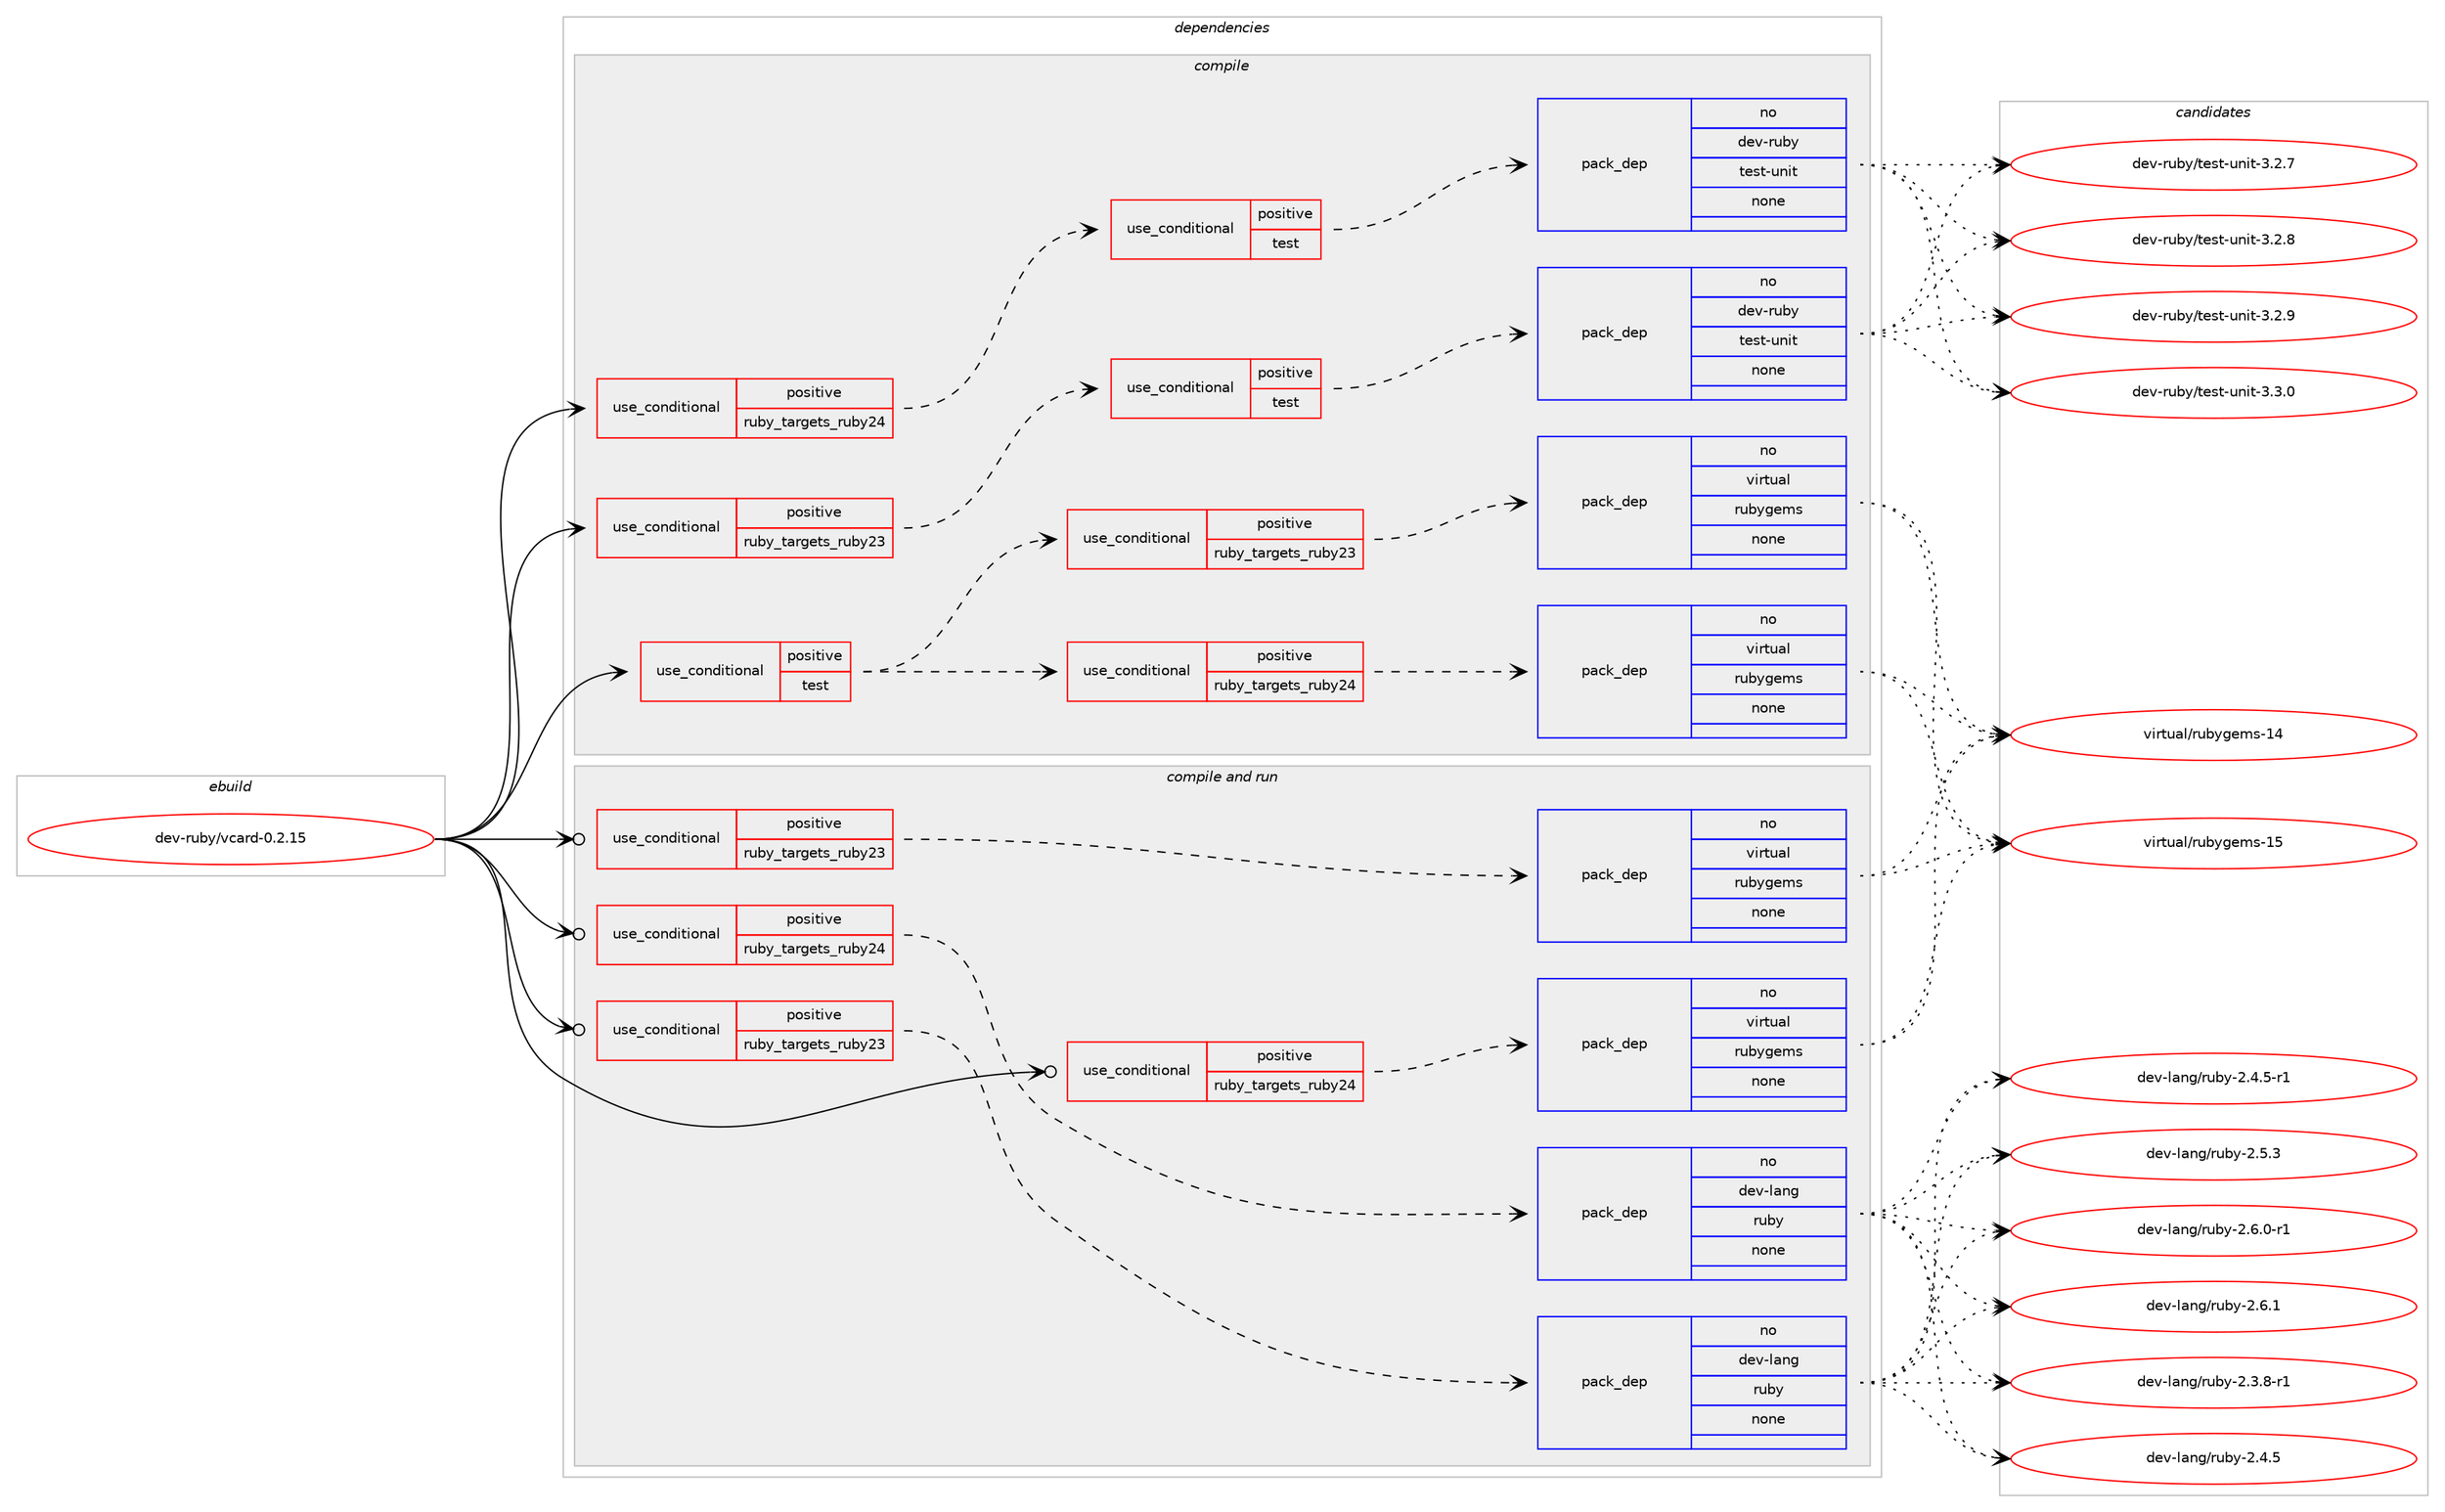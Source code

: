 digraph prolog {

# *************
# Graph options
# *************

newrank=true;
concentrate=true;
compound=true;
graph [rankdir=LR,fontname=Helvetica,fontsize=10,ranksep=1.5];#, ranksep=2.5, nodesep=0.2];
edge  [arrowhead=vee];
node  [fontname=Helvetica,fontsize=10];

# **********
# The ebuild
# **********

subgraph cluster_leftcol {
color=gray;
rank=same;
label=<<i>ebuild</i>>;
id [label="dev-ruby/vcard-0.2.15", color=red, width=4, href="../dev-ruby/vcard-0.2.15.svg"];
}

# ****************
# The dependencies
# ****************

subgraph cluster_midcol {
color=gray;
label=<<i>dependencies</i>>;
subgraph cluster_compile {
fillcolor="#eeeeee";
style=filled;
label=<<i>compile</i>>;
subgraph cond421808 {
dependency1536322 [label=<<TABLE BORDER="0" CELLBORDER="1" CELLSPACING="0" CELLPADDING="4"><TR><TD ROWSPAN="3" CELLPADDING="10">use_conditional</TD></TR><TR><TD>positive</TD></TR><TR><TD>ruby_targets_ruby23</TD></TR></TABLE>>, shape=none, color=red];
subgraph cond421809 {
dependency1536323 [label=<<TABLE BORDER="0" CELLBORDER="1" CELLSPACING="0" CELLPADDING="4"><TR><TD ROWSPAN="3" CELLPADDING="10">use_conditional</TD></TR><TR><TD>positive</TD></TR><TR><TD>test</TD></TR></TABLE>>, shape=none, color=red];
subgraph pack1090998 {
dependency1536324 [label=<<TABLE BORDER="0" CELLBORDER="1" CELLSPACING="0" CELLPADDING="4" WIDTH="220"><TR><TD ROWSPAN="6" CELLPADDING="30">pack_dep</TD></TR><TR><TD WIDTH="110">no</TD></TR><TR><TD>dev-ruby</TD></TR><TR><TD>test-unit</TD></TR><TR><TD>none</TD></TR><TR><TD></TD></TR></TABLE>>, shape=none, color=blue];
}
dependency1536323:e -> dependency1536324:w [weight=20,style="dashed",arrowhead="vee"];
}
dependency1536322:e -> dependency1536323:w [weight=20,style="dashed",arrowhead="vee"];
}
id:e -> dependency1536322:w [weight=20,style="solid",arrowhead="vee"];
subgraph cond421810 {
dependency1536325 [label=<<TABLE BORDER="0" CELLBORDER="1" CELLSPACING="0" CELLPADDING="4"><TR><TD ROWSPAN="3" CELLPADDING="10">use_conditional</TD></TR><TR><TD>positive</TD></TR><TR><TD>ruby_targets_ruby24</TD></TR></TABLE>>, shape=none, color=red];
subgraph cond421811 {
dependency1536326 [label=<<TABLE BORDER="0" CELLBORDER="1" CELLSPACING="0" CELLPADDING="4"><TR><TD ROWSPAN="3" CELLPADDING="10">use_conditional</TD></TR><TR><TD>positive</TD></TR><TR><TD>test</TD></TR></TABLE>>, shape=none, color=red];
subgraph pack1090999 {
dependency1536327 [label=<<TABLE BORDER="0" CELLBORDER="1" CELLSPACING="0" CELLPADDING="4" WIDTH="220"><TR><TD ROWSPAN="6" CELLPADDING="30">pack_dep</TD></TR><TR><TD WIDTH="110">no</TD></TR><TR><TD>dev-ruby</TD></TR><TR><TD>test-unit</TD></TR><TR><TD>none</TD></TR><TR><TD></TD></TR></TABLE>>, shape=none, color=blue];
}
dependency1536326:e -> dependency1536327:w [weight=20,style="dashed",arrowhead="vee"];
}
dependency1536325:e -> dependency1536326:w [weight=20,style="dashed",arrowhead="vee"];
}
id:e -> dependency1536325:w [weight=20,style="solid",arrowhead="vee"];
subgraph cond421812 {
dependency1536328 [label=<<TABLE BORDER="0" CELLBORDER="1" CELLSPACING="0" CELLPADDING="4"><TR><TD ROWSPAN="3" CELLPADDING="10">use_conditional</TD></TR><TR><TD>positive</TD></TR><TR><TD>test</TD></TR></TABLE>>, shape=none, color=red];
subgraph cond421813 {
dependency1536329 [label=<<TABLE BORDER="0" CELLBORDER="1" CELLSPACING="0" CELLPADDING="4"><TR><TD ROWSPAN="3" CELLPADDING="10">use_conditional</TD></TR><TR><TD>positive</TD></TR><TR><TD>ruby_targets_ruby23</TD></TR></TABLE>>, shape=none, color=red];
subgraph pack1091000 {
dependency1536330 [label=<<TABLE BORDER="0" CELLBORDER="1" CELLSPACING="0" CELLPADDING="4" WIDTH="220"><TR><TD ROWSPAN="6" CELLPADDING="30">pack_dep</TD></TR><TR><TD WIDTH="110">no</TD></TR><TR><TD>virtual</TD></TR><TR><TD>rubygems</TD></TR><TR><TD>none</TD></TR><TR><TD></TD></TR></TABLE>>, shape=none, color=blue];
}
dependency1536329:e -> dependency1536330:w [weight=20,style="dashed",arrowhead="vee"];
}
dependency1536328:e -> dependency1536329:w [weight=20,style="dashed",arrowhead="vee"];
subgraph cond421814 {
dependency1536331 [label=<<TABLE BORDER="0" CELLBORDER="1" CELLSPACING="0" CELLPADDING="4"><TR><TD ROWSPAN="3" CELLPADDING="10">use_conditional</TD></TR><TR><TD>positive</TD></TR><TR><TD>ruby_targets_ruby24</TD></TR></TABLE>>, shape=none, color=red];
subgraph pack1091001 {
dependency1536332 [label=<<TABLE BORDER="0" CELLBORDER="1" CELLSPACING="0" CELLPADDING="4" WIDTH="220"><TR><TD ROWSPAN="6" CELLPADDING="30">pack_dep</TD></TR><TR><TD WIDTH="110">no</TD></TR><TR><TD>virtual</TD></TR><TR><TD>rubygems</TD></TR><TR><TD>none</TD></TR><TR><TD></TD></TR></TABLE>>, shape=none, color=blue];
}
dependency1536331:e -> dependency1536332:w [weight=20,style="dashed",arrowhead="vee"];
}
dependency1536328:e -> dependency1536331:w [weight=20,style="dashed",arrowhead="vee"];
}
id:e -> dependency1536328:w [weight=20,style="solid",arrowhead="vee"];
}
subgraph cluster_compileandrun {
fillcolor="#eeeeee";
style=filled;
label=<<i>compile and run</i>>;
subgraph cond421815 {
dependency1536333 [label=<<TABLE BORDER="0" CELLBORDER="1" CELLSPACING="0" CELLPADDING="4"><TR><TD ROWSPAN="3" CELLPADDING="10">use_conditional</TD></TR><TR><TD>positive</TD></TR><TR><TD>ruby_targets_ruby23</TD></TR></TABLE>>, shape=none, color=red];
subgraph pack1091002 {
dependency1536334 [label=<<TABLE BORDER="0" CELLBORDER="1" CELLSPACING="0" CELLPADDING="4" WIDTH="220"><TR><TD ROWSPAN="6" CELLPADDING="30">pack_dep</TD></TR><TR><TD WIDTH="110">no</TD></TR><TR><TD>dev-lang</TD></TR><TR><TD>ruby</TD></TR><TR><TD>none</TD></TR><TR><TD></TD></TR></TABLE>>, shape=none, color=blue];
}
dependency1536333:e -> dependency1536334:w [weight=20,style="dashed",arrowhead="vee"];
}
id:e -> dependency1536333:w [weight=20,style="solid",arrowhead="odotvee"];
subgraph cond421816 {
dependency1536335 [label=<<TABLE BORDER="0" CELLBORDER="1" CELLSPACING="0" CELLPADDING="4"><TR><TD ROWSPAN="3" CELLPADDING="10">use_conditional</TD></TR><TR><TD>positive</TD></TR><TR><TD>ruby_targets_ruby23</TD></TR></TABLE>>, shape=none, color=red];
subgraph pack1091003 {
dependency1536336 [label=<<TABLE BORDER="0" CELLBORDER="1" CELLSPACING="0" CELLPADDING="4" WIDTH="220"><TR><TD ROWSPAN="6" CELLPADDING="30">pack_dep</TD></TR><TR><TD WIDTH="110">no</TD></TR><TR><TD>virtual</TD></TR><TR><TD>rubygems</TD></TR><TR><TD>none</TD></TR><TR><TD></TD></TR></TABLE>>, shape=none, color=blue];
}
dependency1536335:e -> dependency1536336:w [weight=20,style="dashed",arrowhead="vee"];
}
id:e -> dependency1536335:w [weight=20,style="solid",arrowhead="odotvee"];
subgraph cond421817 {
dependency1536337 [label=<<TABLE BORDER="0" CELLBORDER="1" CELLSPACING="0" CELLPADDING="4"><TR><TD ROWSPAN="3" CELLPADDING="10">use_conditional</TD></TR><TR><TD>positive</TD></TR><TR><TD>ruby_targets_ruby24</TD></TR></TABLE>>, shape=none, color=red];
subgraph pack1091004 {
dependency1536338 [label=<<TABLE BORDER="0" CELLBORDER="1" CELLSPACING="0" CELLPADDING="4" WIDTH="220"><TR><TD ROWSPAN="6" CELLPADDING="30">pack_dep</TD></TR><TR><TD WIDTH="110">no</TD></TR><TR><TD>dev-lang</TD></TR><TR><TD>ruby</TD></TR><TR><TD>none</TD></TR><TR><TD></TD></TR></TABLE>>, shape=none, color=blue];
}
dependency1536337:e -> dependency1536338:w [weight=20,style="dashed",arrowhead="vee"];
}
id:e -> dependency1536337:w [weight=20,style="solid",arrowhead="odotvee"];
subgraph cond421818 {
dependency1536339 [label=<<TABLE BORDER="0" CELLBORDER="1" CELLSPACING="0" CELLPADDING="4"><TR><TD ROWSPAN="3" CELLPADDING="10">use_conditional</TD></TR><TR><TD>positive</TD></TR><TR><TD>ruby_targets_ruby24</TD></TR></TABLE>>, shape=none, color=red];
subgraph pack1091005 {
dependency1536340 [label=<<TABLE BORDER="0" CELLBORDER="1" CELLSPACING="0" CELLPADDING="4" WIDTH="220"><TR><TD ROWSPAN="6" CELLPADDING="30">pack_dep</TD></TR><TR><TD WIDTH="110">no</TD></TR><TR><TD>virtual</TD></TR><TR><TD>rubygems</TD></TR><TR><TD>none</TD></TR><TR><TD></TD></TR></TABLE>>, shape=none, color=blue];
}
dependency1536339:e -> dependency1536340:w [weight=20,style="dashed",arrowhead="vee"];
}
id:e -> dependency1536339:w [weight=20,style="solid",arrowhead="odotvee"];
}
subgraph cluster_run {
fillcolor="#eeeeee";
style=filled;
label=<<i>run</i>>;
}
}

# **************
# The candidates
# **************

subgraph cluster_choices {
rank=same;
color=gray;
label=<<i>candidates</i>>;

subgraph choice1090998 {
color=black;
nodesep=1;
choice10010111845114117981214711610111511645117110105116455146504655 [label="dev-ruby/test-unit-3.2.7", color=red, width=4,href="../dev-ruby/test-unit-3.2.7.svg"];
choice10010111845114117981214711610111511645117110105116455146504656 [label="dev-ruby/test-unit-3.2.8", color=red, width=4,href="../dev-ruby/test-unit-3.2.8.svg"];
choice10010111845114117981214711610111511645117110105116455146504657 [label="dev-ruby/test-unit-3.2.9", color=red, width=4,href="../dev-ruby/test-unit-3.2.9.svg"];
choice10010111845114117981214711610111511645117110105116455146514648 [label="dev-ruby/test-unit-3.3.0", color=red, width=4,href="../dev-ruby/test-unit-3.3.0.svg"];
dependency1536324:e -> choice10010111845114117981214711610111511645117110105116455146504655:w [style=dotted,weight="100"];
dependency1536324:e -> choice10010111845114117981214711610111511645117110105116455146504656:w [style=dotted,weight="100"];
dependency1536324:e -> choice10010111845114117981214711610111511645117110105116455146504657:w [style=dotted,weight="100"];
dependency1536324:e -> choice10010111845114117981214711610111511645117110105116455146514648:w [style=dotted,weight="100"];
}
subgraph choice1090999 {
color=black;
nodesep=1;
choice10010111845114117981214711610111511645117110105116455146504655 [label="dev-ruby/test-unit-3.2.7", color=red, width=4,href="../dev-ruby/test-unit-3.2.7.svg"];
choice10010111845114117981214711610111511645117110105116455146504656 [label="dev-ruby/test-unit-3.2.8", color=red, width=4,href="../dev-ruby/test-unit-3.2.8.svg"];
choice10010111845114117981214711610111511645117110105116455146504657 [label="dev-ruby/test-unit-3.2.9", color=red, width=4,href="../dev-ruby/test-unit-3.2.9.svg"];
choice10010111845114117981214711610111511645117110105116455146514648 [label="dev-ruby/test-unit-3.3.0", color=red, width=4,href="../dev-ruby/test-unit-3.3.0.svg"];
dependency1536327:e -> choice10010111845114117981214711610111511645117110105116455146504655:w [style=dotted,weight="100"];
dependency1536327:e -> choice10010111845114117981214711610111511645117110105116455146504656:w [style=dotted,weight="100"];
dependency1536327:e -> choice10010111845114117981214711610111511645117110105116455146504657:w [style=dotted,weight="100"];
dependency1536327:e -> choice10010111845114117981214711610111511645117110105116455146514648:w [style=dotted,weight="100"];
}
subgraph choice1091000 {
color=black;
nodesep=1;
choice118105114116117971084711411798121103101109115454952 [label="virtual/rubygems-14", color=red, width=4,href="../virtual/rubygems-14.svg"];
choice118105114116117971084711411798121103101109115454953 [label="virtual/rubygems-15", color=red, width=4,href="../virtual/rubygems-15.svg"];
dependency1536330:e -> choice118105114116117971084711411798121103101109115454952:w [style=dotted,weight="100"];
dependency1536330:e -> choice118105114116117971084711411798121103101109115454953:w [style=dotted,weight="100"];
}
subgraph choice1091001 {
color=black;
nodesep=1;
choice118105114116117971084711411798121103101109115454952 [label="virtual/rubygems-14", color=red, width=4,href="../virtual/rubygems-14.svg"];
choice118105114116117971084711411798121103101109115454953 [label="virtual/rubygems-15", color=red, width=4,href="../virtual/rubygems-15.svg"];
dependency1536332:e -> choice118105114116117971084711411798121103101109115454952:w [style=dotted,weight="100"];
dependency1536332:e -> choice118105114116117971084711411798121103101109115454953:w [style=dotted,weight="100"];
}
subgraph choice1091002 {
color=black;
nodesep=1;
choice100101118451089711010347114117981214550465146564511449 [label="dev-lang/ruby-2.3.8-r1", color=red, width=4,href="../dev-lang/ruby-2.3.8-r1.svg"];
choice10010111845108971101034711411798121455046524653 [label="dev-lang/ruby-2.4.5", color=red, width=4,href="../dev-lang/ruby-2.4.5.svg"];
choice100101118451089711010347114117981214550465246534511449 [label="dev-lang/ruby-2.4.5-r1", color=red, width=4,href="../dev-lang/ruby-2.4.5-r1.svg"];
choice10010111845108971101034711411798121455046534651 [label="dev-lang/ruby-2.5.3", color=red, width=4,href="../dev-lang/ruby-2.5.3.svg"];
choice100101118451089711010347114117981214550465446484511449 [label="dev-lang/ruby-2.6.0-r1", color=red, width=4,href="../dev-lang/ruby-2.6.0-r1.svg"];
choice10010111845108971101034711411798121455046544649 [label="dev-lang/ruby-2.6.1", color=red, width=4,href="../dev-lang/ruby-2.6.1.svg"];
dependency1536334:e -> choice100101118451089711010347114117981214550465146564511449:w [style=dotted,weight="100"];
dependency1536334:e -> choice10010111845108971101034711411798121455046524653:w [style=dotted,weight="100"];
dependency1536334:e -> choice100101118451089711010347114117981214550465246534511449:w [style=dotted,weight="100"];
dependency1536334:e -> choice10010111845108971101034711411798121455046534651:w [style=dotted,weight="100"];
dependency1536334:e -> choice100101118451089711010347114117981214550465446484511449:w [style=dotted,weight="100"];
dependency1536334:e -> choice10010111845108971101034711411798121455046544649:w [style=dotted,weight="100"];
}
subgraph choice1091003 {
color=black;
nodesep=1;
choice118105114116117971084711411798121103101109115454952 [label="virtual/rubygems-14", color=red, width=4,href="../virtual/rubygems-14.svg"];
choice118105114116117971084711411798121103101109115454953 [label="virtual/rubygems-15", color=red, width=4,href="../virtual/rubygems-15.svg"];
dependency1536336:e -> choice118105114116117971084711411798121103101109115454952:w [style=dotted,weight="100"];
dependency1536336:e -> choice118105114116117971084711411798121103101109115454953:w [style=dotted,weight="100"];
}
subgraph choice1091004 {
color=black;
nodesep=1;
choice100101118451089711010347114117981214550465146564511449 [label="dev-lang/ruby-2.3.8-r1", color=red, width=4,href="../dev-lang/ruby-2.3.8-r1.svg"];
choice10010111845108971101034711411798121455046524653 [label="dev-lang/ruby-2.4.5", color=red, width=4,href="../dev-lang/ruby-2.4.5.svg"];
choice100101118451089711010347114117981214550465246534511449 [label="dev-lang/ruby-2.4.5-r1", color=red, width=4,href="../dev-lang/ruby-2.4.5-r1.svg"];
choice10010111845108971101034711411798121455046534651 [label="dev-lang/ruby-2.5.3", color=red, width=4,href="../dev-lang/ruby-2.5.3.svg"];
choice100101118451089711010347114117981214550465446484511449 [label="dev-lang/ruby-2.6.0-r1", color=red, width=4,href="../dev-lang/ruby-2.6.0-r1.svg"];
choice10010111845108971101034711411798121455046544649 [label="dev-lang/ruby-2.6.1", color=red, width=4,href="../dev-lang/ruby-2.6.1.svg"];
dependency1536338:e -> choice100101118451089711010347114117981214550465146564511449:w [style=dotted,weight="100"];
dependency1536338:e -> choice10010111845108971101034711411798121455046524653:w [style=dotted,weight="100"];
dependency1536338:e -> choice100101118451089711010347114117981214550465246534511449:w [style=dotted,weight="100"];
dependency1536338:e -> choice10010111845108971101034711411798121455046534651:w [style=dotted,weight="100"];
dependency1536338:e -> choice100101118451089711010347114117981214550465446484511449:w [style=dotted,weight="100"];
dependency1536338:e -> choice10010111845108971101034711411798121455046544649:w [style=dotted,weight="100"];
}
subgraph choice1091005 {
color=black;
nodesep=1;
choice118105114116117971084711411798121103101109115454952 [label="virtual/rubygems-14", color=red, width=4,href="../virtual/rubygems-14.svg"];
choice118105114116117971084711411798121103101109115454953 [label="virtual/rubygems-15", color=red, width=4,href="../virtual/rubygems-15.svg"];
dependency1536340:e -> choice118105114116117971084711411798121103101109115454952:w [style=dotted,weight="100"];
dependency1536340:e -> choice118105114116117971084711411798121103101109115454953:w [style=dotted,weight="100"];
}
}

}
